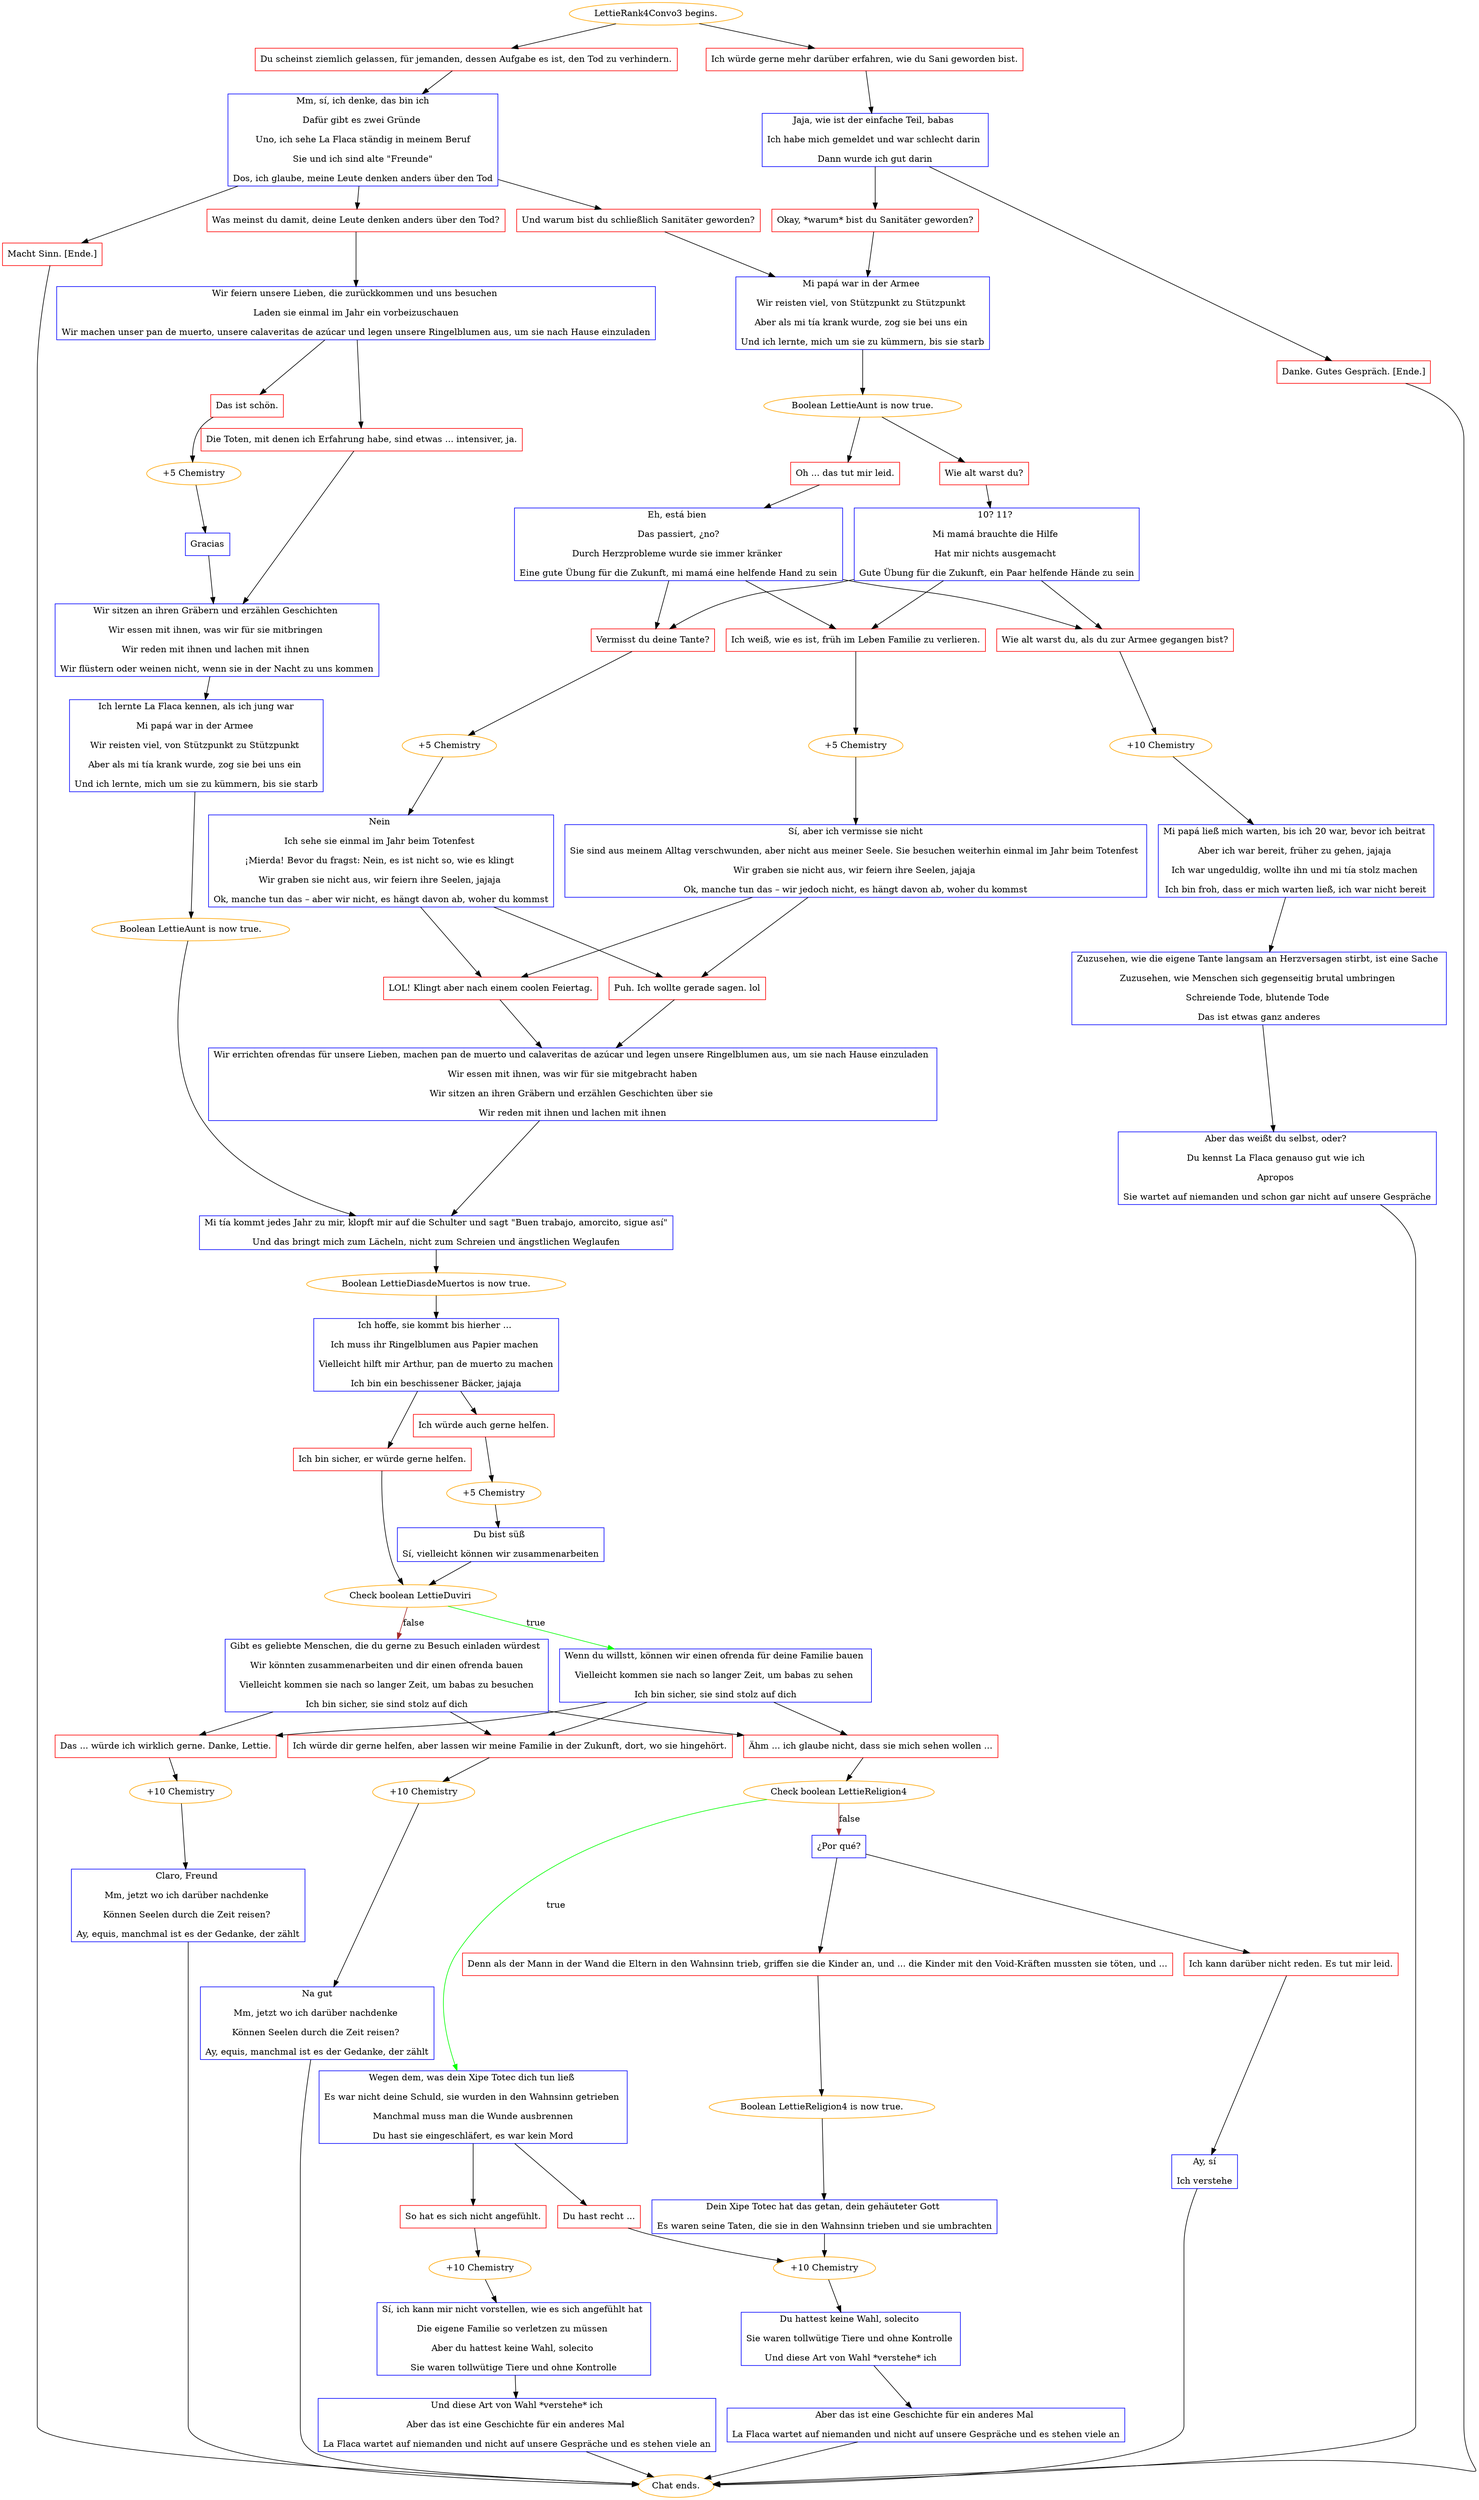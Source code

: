 digraph {
	"LettieRank4Convo3 begins." [color=orange];
		"LettieRank4Convo3 begins." -> j3680717858;
		"LettieRank4Convo3 begins." -> j2997746008;
	j3680717858 [label="Du scheinst ziemlich gelassen, für jemanden, dessen Aufgabe es ist, den Tod zu verhindern.",shape=box,color=red];
		j3680717858 -> j4144699563;
	j2997746008 [label="Ich würde gerne mehr darüber erfahren, wie du Sani geworden bist.",shape=box,color=red];
		j2997746008 -> j149274516;
	j4144699563 [label="Mm, sí, ich denke, das bin ich
Dafür gibt es zwei Gründe 
Uno, ich sehe La Flaca ständig in meinem Beruf
Sie und ich sind alte \"Freunde\"
Dos, ich glaube, meine Leute denken anders über den Tod",shape=box,color=blue];
		j4144699563 -> j1707465357;
		j4144699563 -> j2890788000;
		j4144699563 -> j207487910;
	j149274516 [label="Jaja, wie ist der einfache Teil, babas 
Ich habe mich gemeldet und war schlecht darin 
Dann wurde ich gut darin",shape=box,color=blue];
		j149274516 -> j2404050296;
		j149274516 -> j373368633;
	j1707465357 [label="Was meinst du damit, deine Leute denken anders über den Tod?",shape=box,color=red];
		j1707465357 -> j2599340707;
	j2890788000 [label="Und warum bist du schließlich Sanitäter geworden?",shape=box,color=red];
		j2890788000 -> j1638329431;
	j207487910 [label="Macht Sinn. [Ende.]",shape=box,color=red];
		j207487910 -> "Chat ends.";
	j2404050296 [label="Okay, *warum* bist du Sanitäter geworden?",shape=box,color=red];
		j2404050296 -> j1638329431;
	j373368633 [label="Danke. Gutes Gespräch. [Ende.]",shape=box,color=red];
		j373368633 -> "Chat ends.";
	j2599340707 [label="Wir feiern unsere Lieben, die zurückkommen und uns besuchen 
Laden sie einmal im Jahr ein vorbeizuschauen
Wir machen unser pan de muerto, unsere calaveritas de azúcar und legen unsere Ringelblumen aus, um sie nach Hause einzuladen",shape=box,color=blue];
		j2599340707 -> j1774781683;
		j2599340707 -> j347270285;
	j1638329431 [label="Mi papá war in der Armee 
Wir reisten viel, von Stützpunkt zu Stützpunkt 
Aber als mi tía krank wurde, zog sie bei uns ein 
Und ich lernte, mich um sie zu kümmern, bis sie starb",shape=box,color=blue];
		j1638329431 -> j2985861959;
	"Chat ends." [color=orange];
	j1774781683 [label="Die Toten, mit denen ich Erfahrung habe, sind etwas ... intensiver, ja.",shape=box,color=red];
		j1774781683 -> j2027743698;
	j347270285 [label="Das ist schön.",shape=box,color=red];
		j347270285 -> j1901733924;
	j2985861959 [label="Boolean LettieAunt is now true.",color=orange];
		j2985861959 -> j799935259;
		j2985861959 -> j3849251447;
	j2027743698 [label="Wir sitzen an ihren Gräbern und erzählen Geschichten 
Wir essen mit ihnen, was wir für sie mitbringen 
Wir reden mit ihnen und lachen mit ihnen 
Wir flüstern oder weinen nicht, wenn sie in der Nacht zu uns kommen",shape=box,color=blue];
		j2027743698 -> j903359661;
	j1901733924 [label="+5 Chemistry",color=orange];
		j1901733924 -> j3911500105;
	j799935259 [label="Oh ... das tut mir leid.",shape=box,color=red];
		j799935259 -> j1530026975;
	j3849251447 [label="Wie alt warst du?",shape=box,color=red];
		j3849251447 -> j1080357904;
	j903359661 [label="Ich lernte La Flaca kennen, als ich jung war
Mi papá war in der Armee 
Wir reisten viel, von Stützpunkt zu Stützpunkt 
Aber als mi tía krank wurde, zog sie bei uns ein 
Und ich lernte, mich um sie zu kümmern, bis sie starb",shape=box,color=blue];
		j903359661 -> j1448996387;
	j3911500105 [label="Gracias",shape=box,color=blue];
		j3911500105 -> j2027743698;
	j1530026975 [label="Eh, está bien 
Das passiert, ¿no?
Durch Herzprobleme wurde sie immer kränker 
Eine gute Übung für die Zukunft, mi mamá eine helfende Hand zu sein",shape=box,color=blue];
		j1530026975 -> j3377713023;
		j1530026975 -> j2043909196;
		j1530026975 -> j519016385;
	j1080357904 [label="10? 11? 
Mi mamá brauchte die Hilfe 
Hat mir nichts ausgemacht 
Gute Übung für die Zukunft, ein Paar helfende Hände zu sein",shape=box,color=blue];
		j1080357904 -> j3377713023;
		j1080357904 -> j2043909196;
		j1080357904 -> j519016385;
	j1448996387 [label="Boolean LettieAunt is now true.",color=orange];
		j1448996387 -> j1919398787;
	j3377713023 [label="Vermisst du deine Tante?",shape=box,color=red];
		j3377713023 -> j2870995887;
	j2043909196 [label="Ich weiß, wie es ist, früh im Leben Familie zu verlieren.",shape=box,color=red];
		j2043909196 -> j1064767848;
	j519016385 [label="Wie alt warst du, als du zur Armee gegangen bist?",shape=box,color=red];
		j519016385 -> j2012568724;
	j1919398787 [label="Mi tía kommt jedes Jahr zu mir, klopft mir auf die Schulter und sagt \"Buen trabajo, amorcito, sigue así\"
Und das bringt mich zum Lächeln, nicht zum Schreien und ängstlichen Weglaufen",shape=box,color=blue];
		j1919398787 -> j3032232638;
	j2870995887 [label="+5 Chemistry",color=orange];
		j2870995887 -> j1337682795;
	j1064767848 [label="+5 Chemistry",color=orange];
		j1064767848 -> j4180239841;
	j2012568724 [label="+10 Chemistry",color=orange];
		j2012568724 -> j3167813562;
	j3032232638 [label="Boolean LettieDiasdeMuertos is now true.",color=orange];
		j3032232638 -> j1185860192;
	j1337682795 [label="Nein 
Ich sehe sie einmal im Jahr beim Totenfest 
¡Mierda! Bevor du fragst: Nein, es ist nicht so, wie es klingt 
Wir graben sie nicht aus, wir feiern ihre Seelen, jajaja 
Ok, manche tun das – aber wir nicht, es hängt davon ab, woher du kommst",shape=box,color=blue];
		j1337682795 -> j504786252;
		j1337682795 -> j2669000068;
	j4180239841 [label="Sí, aber ich vermisse sie nicht
Sie sind aus meinem Alltag verschwunden, aber nicht aus meiner Seele. Sie besuchen weiterhin einmal im Jahr beim Totenfest 
Wir graben sie nicht aus, wir feiern ihre Seelen, jajaja 
Ok, manche tun das – wir jedoch nicht, es hängt davon ab, woher du kommst",shape=box,color=blue];
		j4180239841 -> j504786252;
		j4180239841 -> j2669000068;
	j3167813562 [label="Mi papá ließ mich warten, bis ich 20 war, bevor ich beitrat 
Aber ich war bereit, früher zu gehen, jajaja 
Ich war ungeduldig, wollte ihn und mi tía stolz machen 
Ich bin froh, dass er mich warten ließ, ich war nicht bereit",shape=box,color=blue];
		j3167813562 -> j2171702178;
	j1185860192 [label="Ich hoffe, sie kommt bis hierher ... 
Ich muss ihr Ringelblumen aus Papier machen 
Vielleicht hilft mir Arthur, pan de muerto zu machen
Ich bin ein beschissener Bäcker, jajaja",shape=box,color=blue];
		j1185860192 -> j3774824899;
		j1185860192 -> j1746152937;
	j504786252 [label="Puh. Ich wollte gerade sagen. lol",shape=box,color=red];
		j504786252 -> j1664670609;
	j2669000068 [label="LOL! Klingt aber nach einem coolen Feiertag.",shape=box,color=red];
		j2669000068 -> j1664670609;
	j2171702178 [label="Zuzusehen, wie die eigene Tante langsam an Herzversagen stirbt, ist eine Sache 
Zuzusehen, wie Menschen sich gegenseitig brutal umbringen 
Schreiende Tode, blutende Tode 
Das ist etwas ganz anderes",shape=box,color=blue];
		j2171702178 -> j57498640;
	j3774824899 [label="Ich bin sicher, er würde gerne helfen.",shape=box,color=red];
		j3774824899 -> j3018346605;
	j1746152937 [label="Ich würde auch gerne helfen.",shape=box,color=red];
		j1746152937 -> j1725855646;
	j1664670609 [label="Wir errichten ofrendas für unsere Lieben, machen pan de muerto und calaveritas de azúcar und legen unsere Ringelblumen aus, um sie nach Hause einzuladen 
Wir essen mit ihnen, was wir für sie mitgebracht haben
Wir sitzen an ihren Gräbern und erzählen Geschichten über sie 
Wir reden mit ihnen und lachen mit ihnen",shape=box,color=blue];
		j1664670609 -> j1919398787;
	j57498640 [label="Aber das weißt du selbst, oder? 
Du kennst La Flaca genauso gut wie ich 
Apropos 
Sie wartet auf niemanden und schon gar nicht auf unsere Gespräche",shape=box,color=blue];
		j57498640 -> "Chat ends.";
	j3018346605 [label="Check boolean LettieDuviri",color=orange];
		j3018346605 -> j2080395155 [label=true,color=green];
		j3018346605 -> j1295989045 [label=false,color=brown];
	j1725855646 [label="+5 Chemistry",color=orange];
		j1725855646 -> j2003010268;
	j2080395155 [label="Wenn du willstt, können wir einen ofrenda für deine Familie bauen 
Vielleicht kommen sie nach so langer Zeit, um babas zu sehen 
Ich bin sicher, sie sind stolz auf dich",shape=box,color=blue];
		j2080395155 -> j2937399266;
		j2080395155 -> j438987349;
		j2080395155 -> j3543864373;
	j1295989045 [label="Gibt es geliebte Menschen, die du gerne zu Besuch einladen würdest 
Wir könnten zusammenarbeiten und dir einen ofrenda bauen
Vielleicht kommen sie nach so langer Zeit, um babas zu besuchen
Ich bin sicher, sie sind stolz auf dich",shape=box,color=blue];
		j1295989045 -> j2937399266;
		j1295989045 -> j438987349;
		j1295989045 -> j3543864373;
	j2003010268 [label="Du bist süß 
Sí, vielleicht können wir zusammenarbeiten",shape=box,color=blue];
		j2003010268 -> j3018346605;
	j2937399266 [label="Das ... würde ich wirklich gerne. Danke, Lettie.",shape=box,color=red];
		j2937399266 -> j4008623825;
	j438987349 [label="Ich würde dir gerne helfen, aber lassen wir meine Familie in der Zukunft, dort, wo sie hingehört.",shape=box,color=red];
		j438987349 -> j1194652486;
	j3543864373 [label="Ähm ... ich glaube nicht, dass sie mich sehen wollen ...",shape=box,color=red];
		j3543864373 -> j4115334670;
	j4008623825 [label="+10 Chemistry",color=orange];
		j4008623825 -> j3506332178;
	j1194652486 [label="+10 Chemistry",color=orange];
		j1194652486 -> j3972242181;
	j4115334670 [label="Check boolean LettieReligion4",color=orange];
		j4115334670 -> j3367816485 [label=true,color=green];
		j4115334670 -> j2194251521 [label=false,color=brown];
	j3506332178 [label="Claro, Freund 
Mm, jetzt wo ich darüber nachdenke 
Können Seelen durch die Zeit reisen? 
Ay, equis, manchmal ist es der Gedanke, der zählt",shape=box,color=blue];
		j3506332178 -> "Chat ends.";
	j3972242181 [label="Na gut
Mm, jetzt wo ich darüber nachdenke 
Können Seelen durch die Zeit reisen? 
Ay, equis, manchmal ist es der Gedanke, der zählt",shape=box,color=blue];
		j3972242181 -> "Chat ends.";
	j3367816485 [label="Wegen dem, was dein Xipe Totec dich tun ließ 
Es war nicht deine Schuld, sie wurden in den Wahnsinn getrieben 
Manchmal muss man die Wunde ausbrennen
Du hast sie eingeschläfert, es war kein Mord",shape=box,color=blue];
		j3367816485 -> j3514941432;
		j3367816485 -> j487271457;
	j2194251521 [label="¿Por qué?",shape=box,color=blue];
		j2194251521 -> j2481394605;
		j2194251521 -> j4250443167;
	j3514941432 [label="So hat es sich nicht angefühlt.",shape=box,color=red];
		j3514941432 -> j2237051939;
	j487271457 [label="Du hast recht ...",shape=box,color=red];
		j487271457 -> j1574598279;
	j2481394605 [label="Denn als der Mann in der Wand die Eltern in den Wahnsinn trieb, griffen sie die Kinder an, und ... die Kinder mit den Void-Kräften mussten sie töten, und ...",shape=box,color=red];
		j2481394605 -> j4041104062;
	j4250443167 [label="Ich kann darüber nicht reden. Es tut mir leid.",shape=box,color=red];
		j4250443167 -> j3664794437;
	j2237051939 [label="+10 Chemistry",color=orange];
		j2237051939 -> j1026080667;
	j1574598279 [label="+10 Chemistry",color=orange];
		j1574598279 -> j3118435615;
	j4041104062 [label="Boolean LettieReligion4 is now true.",color=orange];
		j4041104062 -> j3513451552;
	j3664794437 [label="Ay, sí
Ich verstehe",shape=box,color=blue];
		j3664794437 -> "Chat ends.";
	j1026080667 [label="Sí, ich kann mir nicht vorstellen, wie es sich angefühlt hat 
Die eigene Familie so verletzen zu müssen 
Aber du hattest keine Wahl, solecito 
Sie waren tollwütige Tiere und ohne Kontrolle",shape=box,color=blue];
		j1026080667 -> j464751223;
	j3118435615 [label="Du hattest keine Wahl, solecito 
Sie waren tollwütige Tiere und ohne Kontrolle 
Und diese Art von Wahl *verstehe* ich",shape=box,color=blue];
		j3118435615 -> j3152669944;
	j3513451552 [label="Dein Xipe Totec hat das getan, dein gehäuteter Gott 
Es waren seine Taten, die sie in den Wahnsinn trieben und sie umbrachten",shape=box,color=blue];
		j3513451552 -> j1574598279;
	j464751223 [label="Und diese Art von Wahl *verstehe* ich
Aber das ist eine Geschichte für ein anderes Mal 
La Flaca wartet auf niemanden und nicht auf unsere Gespräche und es stehen viele an",shape=box,color=blue];
		j464751223 -> "Chat ends.";
	j3152669944 [label="Aber das ist eine Geschichte für ein anderes Mal 
La Flaca wartet auf niemanden und nicht auf unsere Gespräche und es stehen viele an",shape=box,color=blue];
		j3152669944 -> "Chat ends.";
}